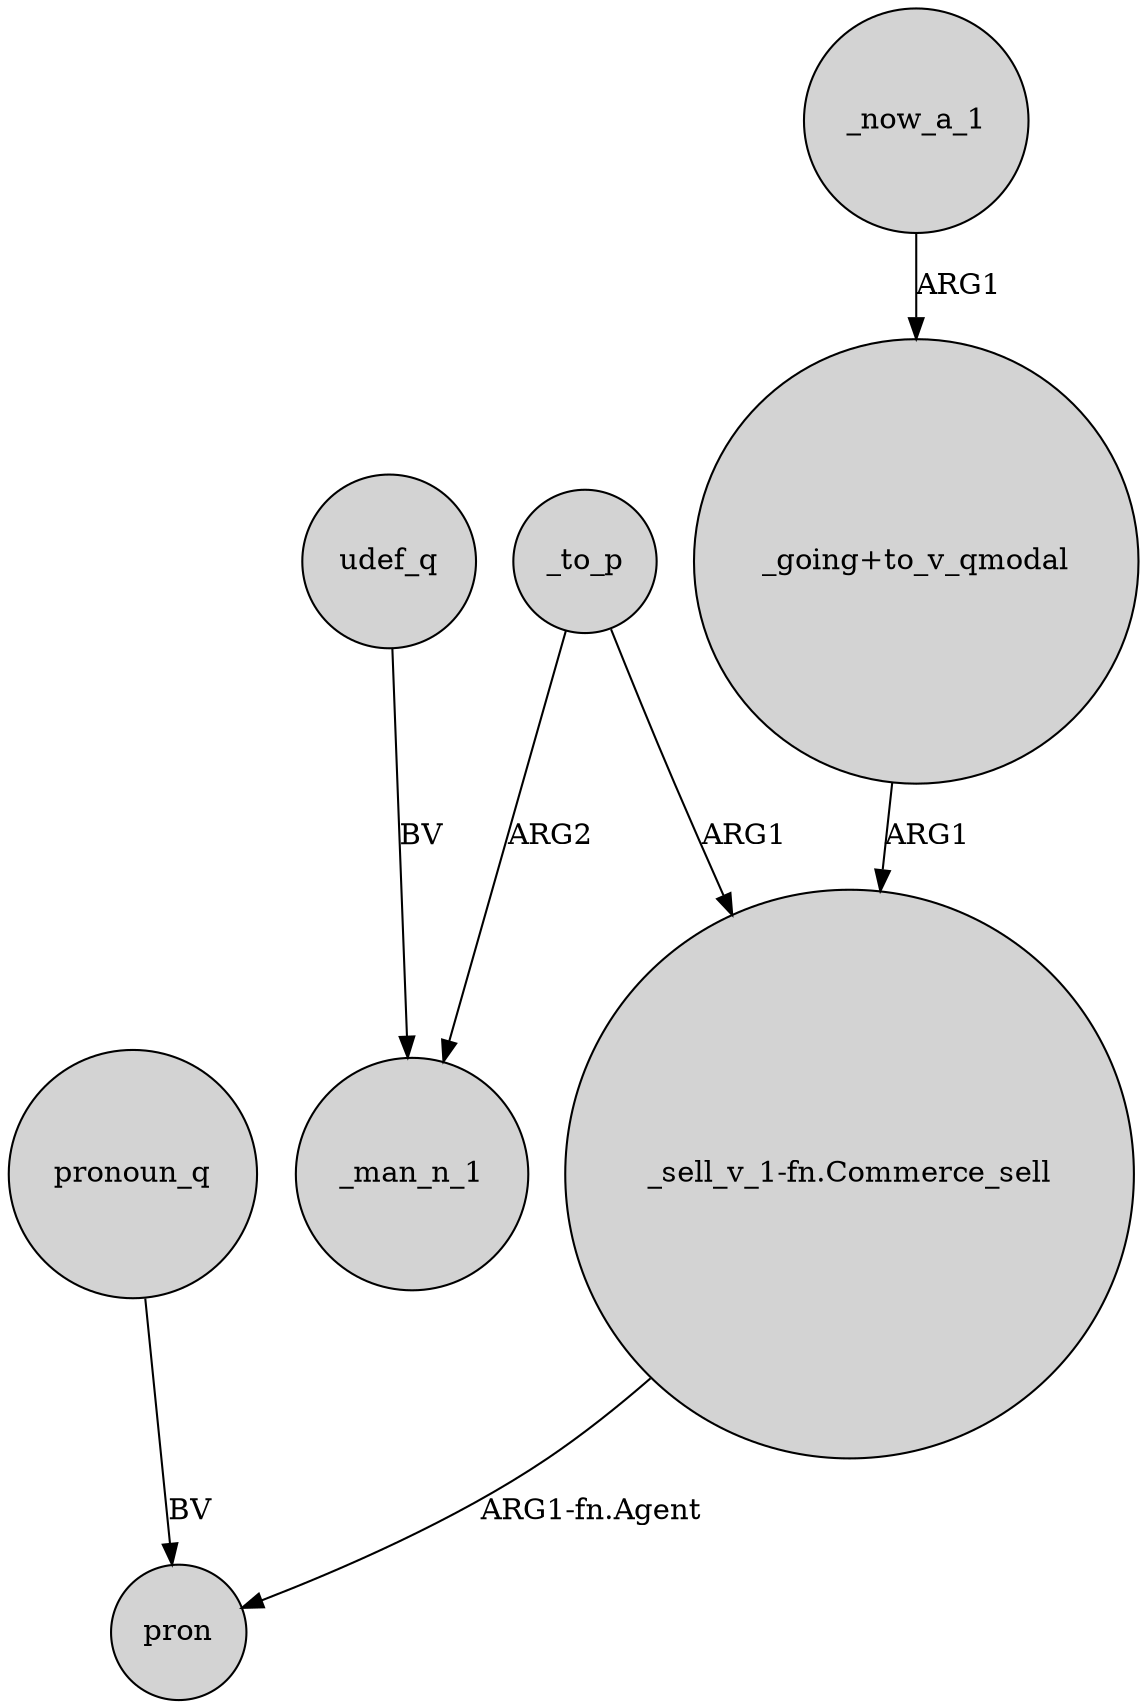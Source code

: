 digraph {
	node [shape=circle style=filled]
	"_going+to_v_qmodal" -> "_sell_v_1-fn.Commerce_sell" [label=ARG1]
	_to_p -> _man_n_1 [label=ARG2]
	udef_q -> _man_n_1 [label=BV]
	"_sell_v_1-fn.Commerce_sell" -> pron [label="ARG1-fn.Agent"]
	_to_p -> "_sell_v_1-fn.Commerce_sell" [label=ARG1]
	_now_a_1 -> "_going+to_v_qmodal" [label=ARG1]
	pronoun_q -> pron [label=BV]
}
